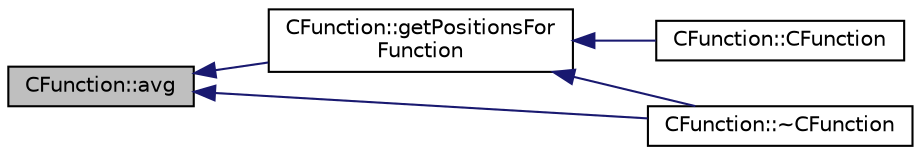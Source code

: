 digraph "CFunction::avg"
{
  edge [fontname="Helvetica",fontsize="10",labelfontname="Helvetica",labelfontsize="10"];
  node [fontname="Helvetica",fontsize="10",shape=record];
  rankdir="LR";
  Node1 [label="CFunction::avg",height=0.2,width=0.4,color="black", fillcolor="grey75", style="filled", fontcolor="black"];
  Node1 -> Node2 [dir="back",color="midnightblue",fontsize="10",style="solid",fontname="Helvetica"];
  Node2 [label="CFunction::getPositionsFor\lFunction",height=0.2,width=0.4,color="black", fillcolor="white", style="filled",URL="$classCFunction.html#a6221a461183979abcd9c8e64b039e7a1"];
  Node2 -> Node3 [dir="back",color="midnightblue",fontsize="10",style="solid",fontname="Helvetica"];
  Node3 [label="CFunction::CFunction",height=0.2,width=0.4,color="black", fillcolor="white", style="filled",URL="$classCFunction.html#a13a7dfd477b00be3499c1dd1644fc072"];
  Node2 -> Node4 [dir="back",color="midnightblue",fontsize="10",style="solid",fontname="Helvetica"];
  Node4 [label="CFunction::~CFunction",height=0.2,width=0.4,color="black", fillcolor="white", style="filled",URL="$classCFunction.html#a05548ce113bdb82439cc315c58cc93f7"];
  Node1 -> Node4 [dir="back",color="midnightblue",fontsize="10",style="solid",fontname="Helvetica"];
}
